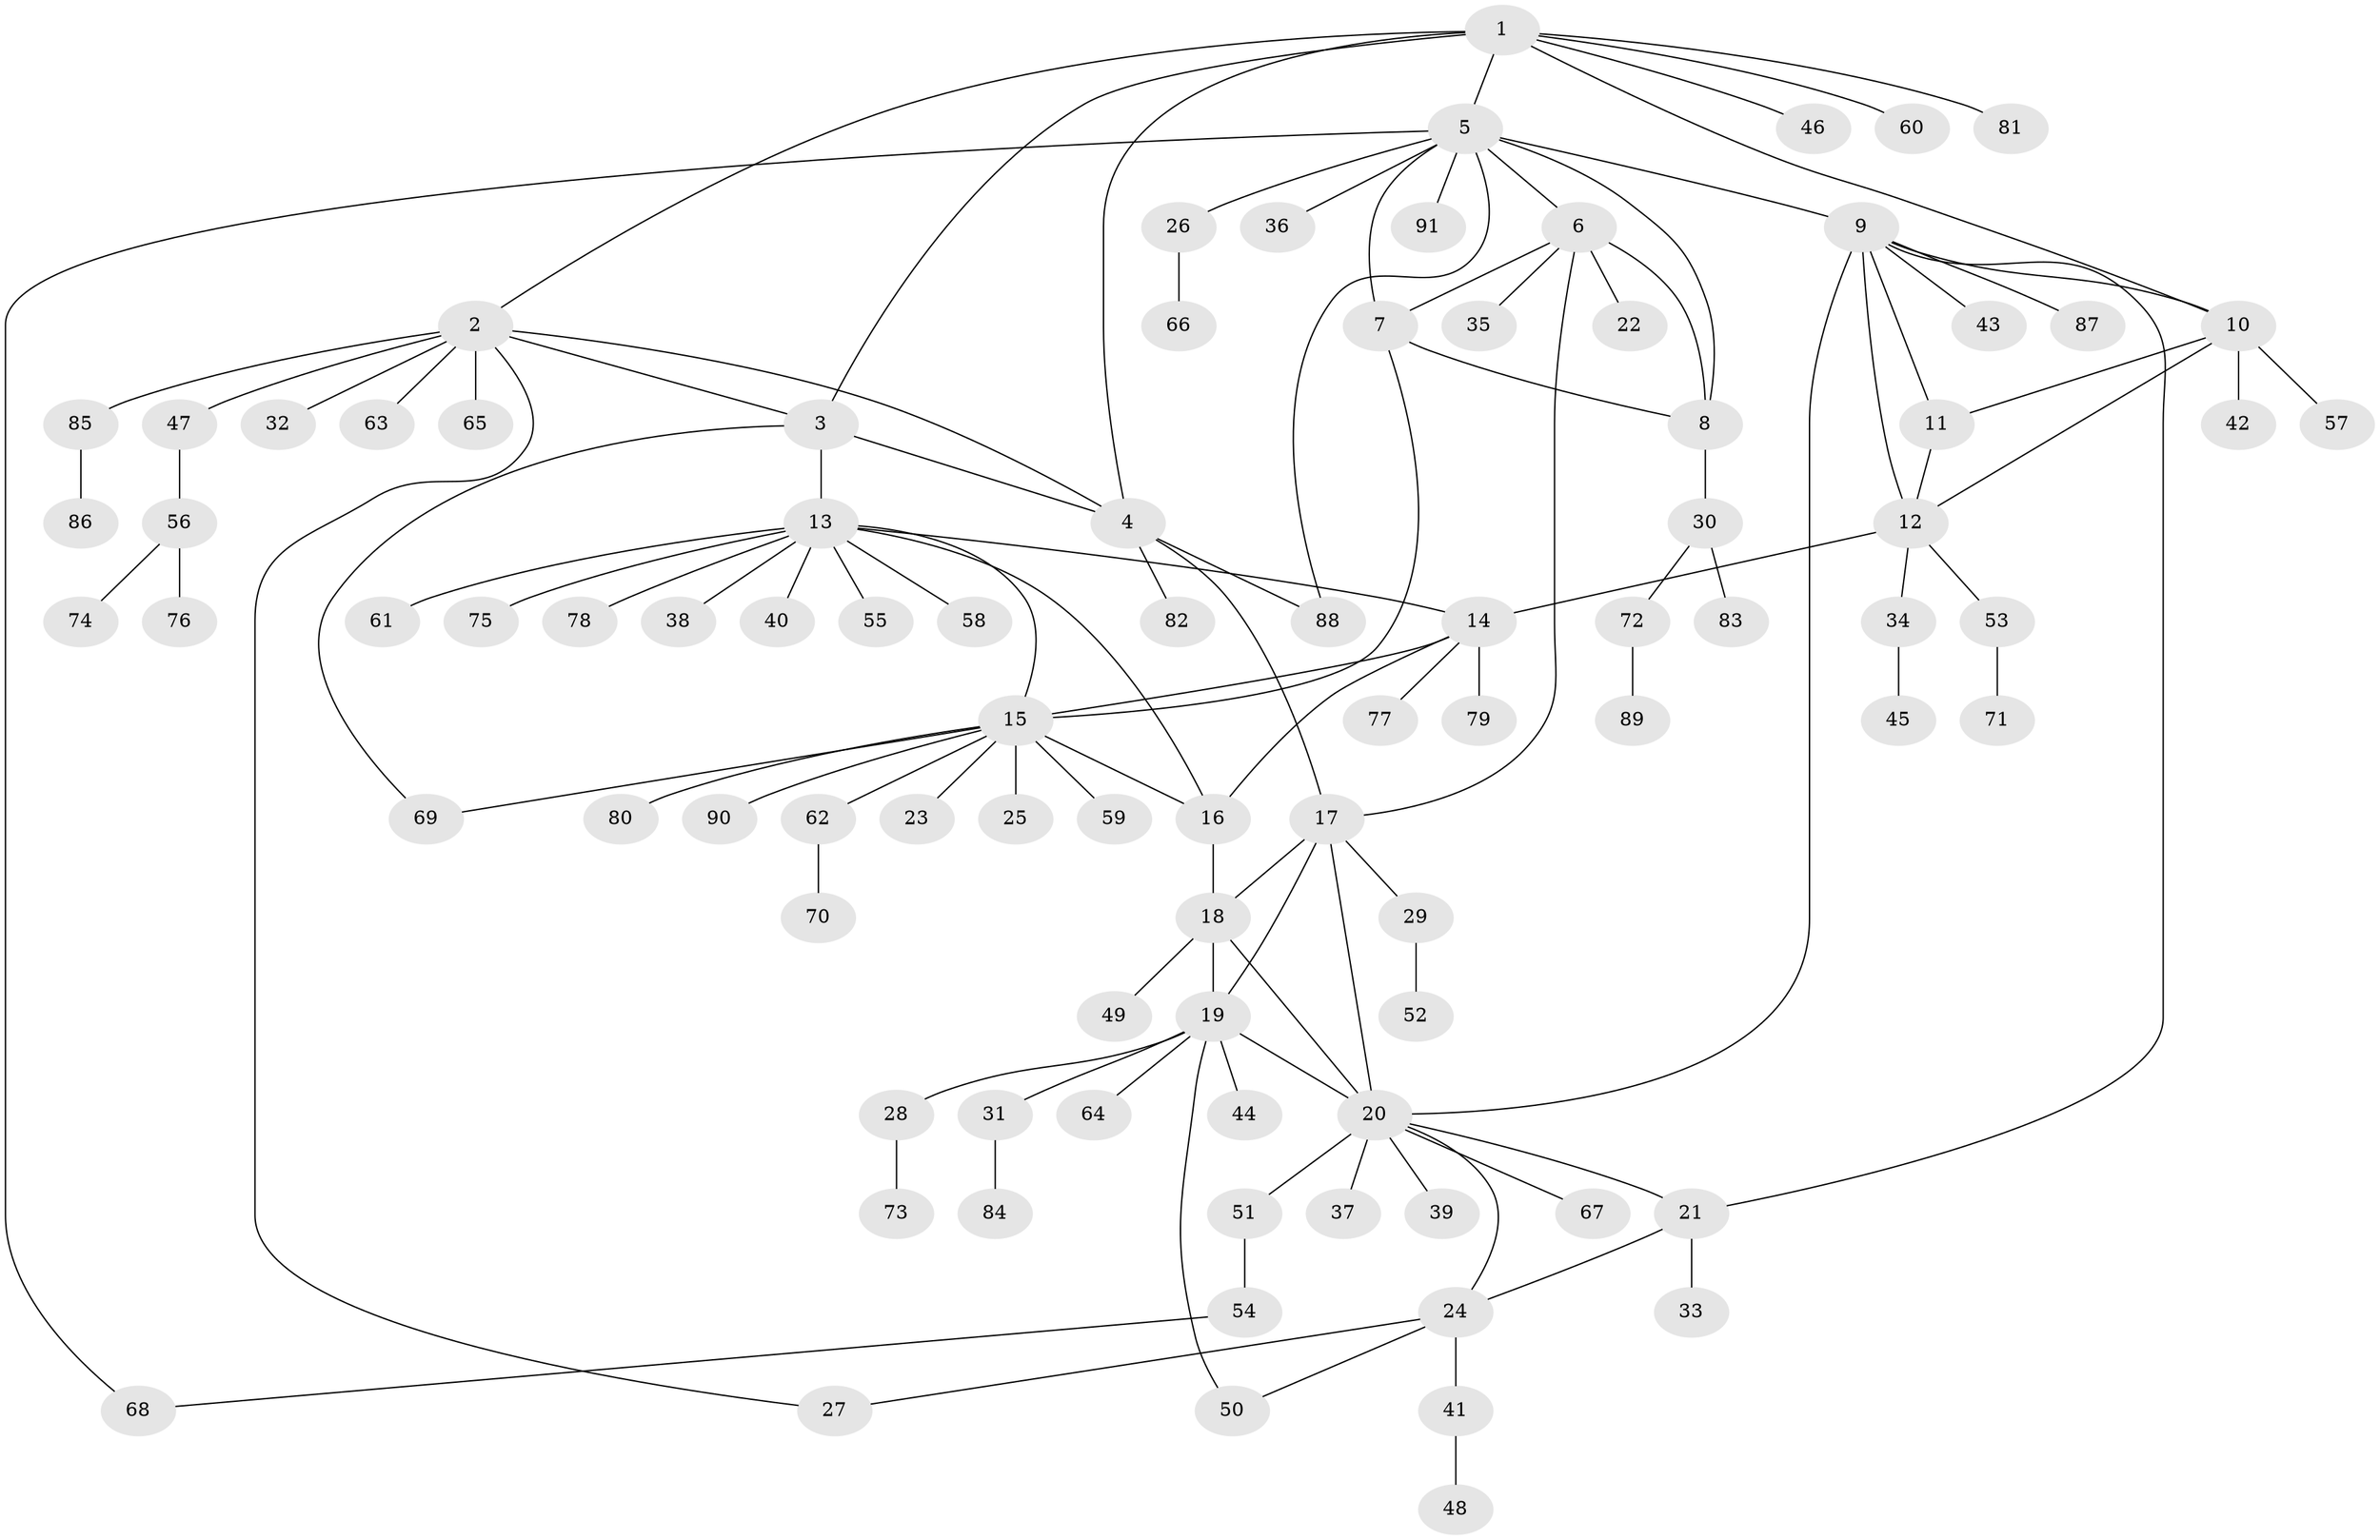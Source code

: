 // coarse degree distribution, {8: 0.018518518518518517, 5: 0.07407407407407407, 6: 0.05555555555555555, 9: 0.018518518518518517, 4: 0.1111111111111111, 7: 0.018518518518518517, 2: 0.1111111111111111, 11: 0.037037037037037035, 3: 0.037037037037037035, 1: 0.5185185185185185}
// Generated by graph-tools (version 1.1) at 2025/19/03/04/25 18:19:26]
// undirected, 91 vertices, 118 edges
graph export_dot {
graph [start="1"]
  node [color=gray90,style=filled];
  1;
  2;
  3;
  4;
  5;
  6;
  7;
  8;
  9;
  10;
  11;
  12;
  13;
  14;
  15;
  16;
  17;
  18;
  19;
  20;
  21;
  22;
  23;
  24;
  25;
  26;
  27;
  28;
  29;
  30;
  31;
  32;
  33;
  34;
  35;
  36;
  37;
  38;
  39;
  40;
  41;
  42;
  43;
  44;
  45;
  46;
  47;
  48;
  49;
  50;
  51;
  52;
  53;
  54;
  55;
  56;
  57;
  58;
  59;
  60;
  61;
  62;
  63;
  64;
  65;
  66;
  67;
  68;
  69;
  70;
  71;
  72;
  73;
  74;
  75;
  76;
  77;
  78;
  79;
  80;
  81;
  82;
  83;
  84;
  85;
  86;
  87;
  88;
  89;
  90;
  91;
  1 -- 2;
  1 -- 3;
  1 -- 4;
  1 -- 5;
  1 -- 10;
  1 -- 46;
  1 -- 60;
  1 -- 81;
  2 -- 3;
  2 -- 4;
  2 -- 27;
  2 -- 32;
  2 -- 47;
  2 -- 63;
  2 -- 65;
  2 -- 85;
  3 -- 4;
  3 -- 13;
  3 -- 69;
  4 -- 17;
  4 -- 82;
  4 -- 88;
  5 -- 6;
  5 -- 7;
  5 -- 8;
  5 -- 9;
  5 -- 26;
  5 -- 36;
  5 -- 68;
  5 -- 88;
  5 -- 91;
  6 -- 7;
  6 -- 8;
  6 -- 17;
  6 -- 22;
  6 -- 35;
  7 -- 8;
  7 -- 15;
  8 -- 30;
  9 -- 10;
  9 -- 11;
  9 -- 12;
  9 -- 20;
  9 -- 21;
  9 -- 43;
  9 -- 87;
  10 -- 11;
  10 -- 12;
  10 -- 42;
  10 -- 57;
  11 -- 12;
  12 -- 14;
  12 -- 34;
  12 -- 53;
  13 -- 14;
  13 -- 15;
  13 -- 16;
  13 -- 38;
  13 -- 40;
  13 -- 55;
  13 -- 58;
  13 -- 61;
  13 -- 75;
  13 -- 78;
  14 -- 15;
  14 -- 16;
  14 -- 77;
  14 -- 79;
  15 -- 16;
  15 -- 23;
  15 -- 25;
  15 -- 59;
  15 -- 62;
  15 -- 69;
  15 -- 80;
  15 -- 90;
  16 -- 18;
  17 -- 18;
  17 -- 19;
  17 -- 20;
  17 -- 29;
  18 -- 19;
  18 -- 20;
  18 -- 49;
  19 -- 20;
  19 -- 28;
  19 -- 31;
  19 -- 44;
  19 -- 50;
  19 -- 64;
  20 -- 21;
  20 -- 24;
  20 -- 37;
  20 -- 39;
  20 -- 51;
  20 -- 67;
  21 -- 24;
  21 -- 33;
  24 -- 27;
  24 -- 41;
  24 -- 50;
  26 -- 66;
  28 -- 73;
  29 -- 52;
  30 -- 72;
  30 -- 83;
  31 -- 84;
  34 -- 45;
  41 -- 48;
  47 -- 56;
  51 -- 54;
  53 -- 71;
  54 -- 68;
  56 -- 74;
  56 -- 76;
  62 -- 70;
  72 -- 89;
  85 -- 86;
}
